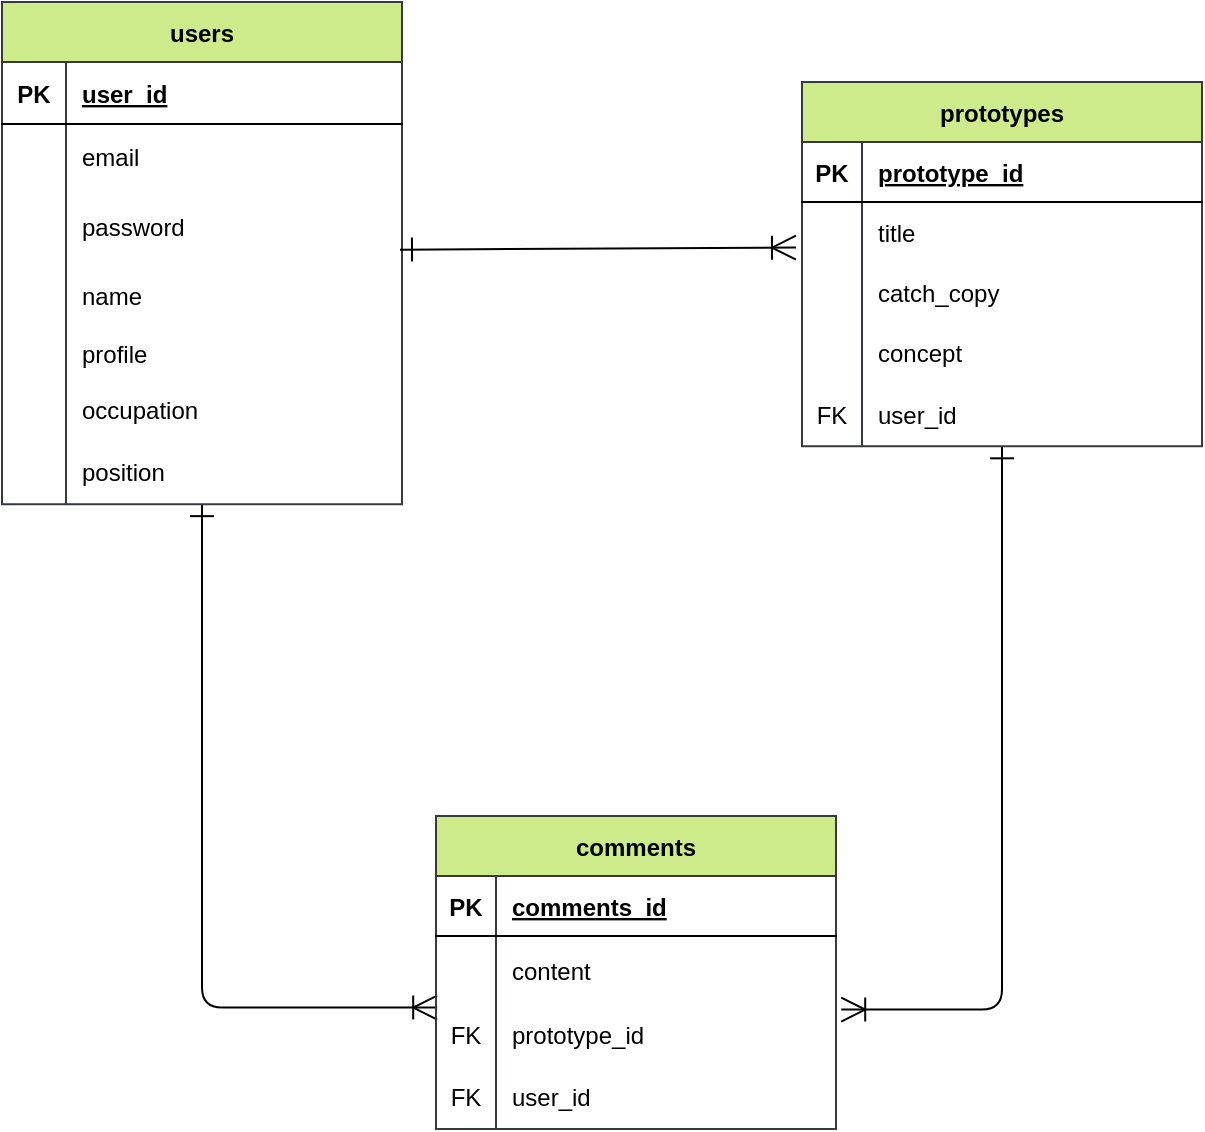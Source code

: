 <mxfile>
    <diagram id="OJw4UZy8SM1CLnh-op0F" name="ER図">
        <mxGraphModel dx="655" dy="1747" grid="0" gridSize="10" guides="1" tooltips="1" connect="1" arrows="1" fold="1" page="0" pageScale="1" pageWidth="827" pageHeight="1169" background="#FFFFFF" math="0" shadow="0">
            <root>
                <mxCell id="0"/>
                <mxCell id="1" parent="0"/>
                <mxCell id="125" style="edgeStyle=orthogonalEdgeStyle;html=1;entryX=0.003;entryY=0.06;entryDx=0;entryDy=0;entryPerimeter=0;fontColor=#000000;startArrow=ERone;startFill=0;endArrow=ERoneToMany;endFill=0;startSize=10;endSize=10;strokeColor=#000000;elbow=vertical;" parent="1" source="59" target="108" edge="1">
                    <mxGeometry relative="1" as="geometry"/>
                </mxCell>
                <mxCell id="59" value="users" style="shape=table;startSize=30;container=1;collapsible=1;childLayout=tableLayout;fixedRows=1;rowLines=0;fontStyle=1;align=center;resizeLast=1;shadow=0;labelBorderColor=none;sketch=0;strokeColor=#36393d;strokeWidth=1;fillColor=#cdeb8b;columnLines=1;resizeLastRow=0;aspect=fixed;fontColor=#000000;" parent="1" vertex="1">
                    <mxGeometry x="236" y="-431" width="200" height="251.072" as="geometry">
                        <mxRectangle x="-76" y="52" width="59" height="30" as="alternateBounds"/>
                    </mxGeometry>
                </mxCell>
                <mxCell id="60" value="" style="shape=partialRectangle;collapsible=0;dropTarget=0;pointerEvents=0;fillColor=none;top=0;left=0;bottom=1;right=0;points=[[0,0.5],[1,0.5]];portConstraint=eastwest;shadow=0;labelBorderColor=none;sketch=0;fontColor=#000000;strokeColor=#000000;strokeWidth=1;" parent="59" vertex="1">
                    <mxGeometry y="30" width="200" height="31" as="geometry"/>
                </mxCell>
                <mxCell id="61" value="PK" style="shape=partialRectangle;connectable=0;fillColor=none;top=0;left=0;bottom=0;right=0;fontStyle=1;overflow=hidden;shadow=0;labelBorderColor=none;sketch=0;fontColor=#000000;strokeColor=#000000;strokeWidth=1;" parent="60" vertex="1">
                    <mxGeometry width="32" height="31" as="geometry">
                        <mxRectangle width="32" height="31" as="alternateBounds"/>
                    </mxGeometry>
                </mxCell>
                <mxCell id="62" value="user_id" style="shape=partialRectangle;connectable=0;fillColor=none;top=0;left=0;bottom=0;right=0;align=left;spacingLeft=6;fontStyle=5;overflow=hidden;shadow=0;labelBorderColor=none;sketch=0;fontColor=#000000;strokeColor=#000000;strokeWidth=1;" parent="60" vertex="1">
                    <mxGeometry x="32" width="168" height="31" as="geometry">
                        <mxRectangle width="168" height="31" as="alternateBounds"/>
                    </mxGeometry>
                </mxCell>
                <mxCell id="63" value="" style="shape=partialRectangle;collapsible=0;dropTarget=0;pointerEvents=0;fillColor=none;top=0;left=0;bottom=0;right=0;points=[[0,0.5],[1,0.5]];portConstraint=eastwest;shadow=0;labelBorderColor=none;sketch=0;fontColor=#000000;strokeColor=#000000;strokeWidth=1;" parent="59" vertex="1">
                    <mxGeometry y="61" width="200" height="32" as="geometry"/>
                </mxCell>
                <mxCell id="64" value="" style="shape=partialRectangle;connectable=0;fillColor=none;top=0;left=0;bottom=0;right=0;editable=1;overflow=hidden;shadow=0;labelBorderColor=none;sketch=0;fontColor=#000000;strokeColor=#000000;strokeWidth=1;" parent="63" vertex="1">
                    <mxGeometry width="32" height="32" as="geometry">
                        <mxRectangle width="32" height="32" as="alternateBounds"/>
                    </mxGeometry>
                </mxCell>
                <mxCell id="65" value="email" style="shape=partialRectangle;connectable=0;fillColor=none;top=0;left=0;bottom=0;right=0;align=left;spacingLeft=6;overflow=hidden;shadow=0;labelBorderColor=none;sketch=0;fontColor=#000000;strokeColor=#000000;strokeWidth=1;" parent="63" vertex="1">
                    <mxGeometry x="32" width="168" height="32" as="geometry">
                        <mxRectangle width="168" height="32" as="alternateBounds"/>
                    </mxGeometry>
                </mxCell>
                <mxCell id="66" value="" style="shape=partialRectangle;collapsible=0;dropTarget=0;pointerEvents=0;fillColor=none;top=0;left=0;bottom=0;right=0;points=[[0,0.5],[1,0.5]];portConstraint=eastwest;shadow=0;labelBorderColor=none;sketch=0;fontColor=#000000;strokeColor=#000000;strokeWidth=1;" parent="59" vertex="1">
                    <mxGeometry y="93" width="200" height="38" as="geometry"/>
                </mxCell>
                <mxCell id="67" value="" style="shape=partialRectangle;connectable=0;fillColor=none;top=0;left=0;bottom=0;right=0;editable=1;overflow=hidden;shadow=0;labelBorderColor=none;sketch=0;fontColor=#000000;strokeColor=#000000;strokeWidth=1;" parent="66" vertex="1">
                    <mxGeometry width="32" height="38" as="geometry">
                        <mxRectangle width="32" height="38" as="alternateBounds"/>
                    </mxGeometry>
                </mxCell>
                <mxCell id="68" value="password" style="shape=partialRectangle;connectable=0;fillColor=none;top=0;left=0;bottom=0;right=0;align=left;spacingLeft=6;overflow=hidden;shadow=0;labelBorderColor=none;sketch=0;fontColor=#000000;strokeColor=#000000;strokeWidth=1;" parent="66" vertex="1">
                    <mxGeometry x="32" width="168" height="38" as="geometry">
                        <mxRectangle width="168" height="38" as="alternateBounds"/>
                    </mxGeometry>
                </mxCell>
                <mxCell id="69" value="" style="shape=partialRectangle;collapsible=0;dropTarget=0;pointerEvents=0;fillColor=none;top=0;left=0;bottom=0;right=0;points=[[0,0.5],[1,0.5]];portConstraint=eastwest;shadow=0;labelBorderColor=none;sketch=0;fontColor=#000000;strokeColor=#000000;strokeWidth=1;" parent="59" vertex="1">
                    <mxGeometry y="131" width="200" height="31" as="geometry"/>
                </mxCell>
                <mxCell id="70" value="" style="shape=partialRectangle;connectable=0;fillColor=none;top=0;left=0;bottom=0;right=0;editable=1;overflow=hidden;shadow=0;labelBorderColor=none;sketch=0;fontColor=#000000;strokeColor=#000000;strokeWidth=1;" parent="69" vertex="1">
                    <mxGeometry width="32" height="31" as="geometry">
                        <mxRectangle width="32" height="31" as="alternateBounds"/>
                    </mxGeometry>
                </mxCell>
                <mxCell id="71" value="name" style="shape=partialRectangle;connectable=0;fillColor=none;top=0;left=0;bottom=0;right=0;align=left;spacingLeft=6;overflow=hidden;shadow=0;labelBorderColor=none;sketch=0;fontColor=#000000;strokeColor=#000000;strokeWidth=1;" parent="69" vertex="1">
                    <mxGeometry x="32" width="168" height="31" as="geometry">
                        <mxRectangle width="168" height="31" as="alternateBounds"/>
                    </mxGeometry>
                </mxCell>
                <mxCell id="72" style="shape=partialRectangle;collapsible=0;dropTarget=0;pointerEvents=0;fillColor=none;top=0;left=0;bottom=0;right=0;points=[[0,0.5],[1,0.5]];portConstraint=eastwest;shadow=0;labelBorderColor=none;sketch=0;fontColor=#000000;strokeColor=#000000;strokeWidth=1;" parent="59" vertex="1">
                    <mxGeometry y="162" width="200" height="27" as="geometry"/>
                </mxCell>
                <mxCell id="73" style="shape=partialRectangle;connectable=0;fillColor=none;top=0;left=0;bottom=0;right=0;editable=1;overflow=hidden;shadow=0;labelBorderColor=none;sketch=0;fontColor=#000000;strokeColor=#000000;strokeWidth=1;" parent="72" vertex="1">
                    <mxGeometry width="32" height="27" as="geometry">
                        <mxRectangle width="32" height="27" as="alternateBounds"/>
                    </mxGeometry>
                </mxCell>
                <mxCell id="74" value="profile" style="shape=partialRectangle;connectable=0;fillColor=none;top=0;left=0;bottom=0;right=0;align=left;spacingLeft=6;overflow=hidden;shadow=0;labelBorderColor=none;sketch=0;fontColor=#000000;strokeColor=#000000;strokeWidth=1;" parent="72" vertex="1">
                    <mxGeometry x="32" width="168" height="27" as="geometry">
                        <mxRectangle width="168" height="27" as="alternateBounds"/>
                    </mxGeometry>
                </mxCell>
                <mxCell id="78" style="shape=partialRectangle;collapsible=0;dropTarget=0;pointerEvents=0;fillColor=none;top=0;left=0;bottom=0;right=0;points=[[0,0.5],[1,0.5]];portConstraint=eastwest;shadow=0;labelBorderColor=none;sketch=0;fontColor=#000000;strokeColor=#000000;strokeWidth=1;" parent="59" vertex="1">
                    <mxGeometry y="189" width="200" height="29" as="geometry"/>
                </mxCell>
                <mxCell id="79" style="shape=partialRectangle;connectable=0;fillColor=none;top=0;left=0;bottom=0;right=0;editable=1;overflow=hidden;shadow=0;labelBorderColor=none;sketch=0;fontColor=#000000;strokeColor=#000000;strokeWidth=1;" parent="78" vertex="1">
                    <mxGeometry width="32" height="29" as="geometry">
                        <mxRectangle width="32" height="29" as="alternateBounds"/>
                    </mxGeometry>
                </mxCell>
                <mxCell id="80" value="occupation" style="shape=partialRectangle;connectable=0;fillColor=none;top=0;left=0;bottom=0;right=0;align=left;spacingLeft=6;overflow=hidden;shadow=0;labelBorderColor=none;sketch=0;fontColor=#000000;strokeColor=#000000;strokeWidth=1;" parent="78" vertex="1">
                    <mxGeometry x="32" width="168" height="29" as="geometry">
                        <mxRectangle width="168" height="29" as="alternateBounds"/>
                    </mxGeometry>
                </mxCell>
                <mxCell id="75" style="shape=partialRectangle;collapsible=0;dropTarget=0;pointerEvents=0;fillColor=none;top=0;left=0;bottom=0;right=0;points=[[0,0.5],[1,0.5]];portConstraint=eastwest;shadow=0;labelBorderColor=none;sketch=0;fontColor=#000000;strokeColor=#000000;strokeWidth=1;" parent="59" vertex="1">
                    <mxGeometry y="218" width="200" height="33" as="geometry"/>
                </mxCell>
                <mxCell id="76" style="shape=partialRectangle;connectable=0;fillColor=none;top=0;left=0;bottom=0;right=0;editable=1;overflow=hidden;shadow=0;labelBorderColor=none;sketch=0;fontColor=#000000;strokeColor=#000000;strokeWidth=1;" parent="75" vertex="1">
                    <mxGeometry width="32" height="33" as="geometry">
                        <mxRectangle width="32" height="33" as="alternateBounds"/>
                    </mxGeometry>
                </mxCell>
                <mxCell id="77" value="position" style="shape=partialRectangle;connectable=0;fillColor=none;top=0;left=0;bottom=0;right=0;align=left;spacingLeft=6;overflow=hidden;shadow=0;labelBorderColor=none;sketch=0;fontColor=#000000;strokeColor=#000000;strokeWidth=1;" parent="75" vertex="1">
                    <mxGeometry x="32" width="168" height="33" as="geometry">
                        <mxRectangle width="168" height="33" as="alternateBounds"/>
                    </mxGeometry>
                </mxCell>
                <mxCell id="120" style="edgeStyle=orthogonalEdgeStyle;html=1;entryX=1.013;entryY=1.082;entryDx=0;entryDy=0;entryPerimeter=0;fontColor=#000000;startArrow=ERone;startFill=0;endArrow=ERoneToMany;endFill=0;startSize=10;endSize=10;strokeColor=#000000;elbow=vertical;" parent="1" source="82" target="105" edge="1">
                    <mxGeometry relative="1" as="geometry"/>
                </mxCell>
                <mxCell id="82" value="prototypes" style="shape=table;startSize=30;container=1;collapsible=1;childLayout=tableLayout;fixedRows=1;rowLines=0;fontStyle=1;align=center;resizeLast=1;shadow=0;labelBorderColor=none;sketch=0;strokeColor=#36393d;strokeWidth=1;fillColor=#cdeb8b;resizeLastRow=1;aspect=fixed;fontColor=#000000;" parent="1" vertex="1">
                    <mxGeometry x="636" y="-391" width="200" height="182.153" as="geometry"/>
                </mxCell>
                <mxCell id="83" value="" style="shape=partialRectangle;collapsible=0;dropTarget=0;pointerEvents=0;fillColor=none;top=0;left=0;bottom=1;right=0;points=[[0,0.5],[1,0.5]];portConstraint=eastwest;shadow=0;labelBorderColor=none;sketch=0;fontColor=#000000;strokeColor=#000000;strokeWidth=1;" parent="82" vertex="1">
                    <mxGeometry y="30" width="200" height="30" as="geometry"/>
                </mxCell>
                <mxCell id="84" value="PK" style="shape=partialRectangle;connectable=0;fillColor=none;top=0;left=0;bottom=0;right=0;fontStyle=1;overflow=hidden;shadow=0;labelBorderColor=none;sketch=0;fontColor=#000000;strokeColor=#000000;strokeWidth=1;" parent="83" vertex="1">
                    <mxGeometry width="30" height="30" as="geometry">
                        <mxRectangle width="30" height="30" as="alternateBounds"/>
                    </mxGeometry>
                </mxCell>
                <mxCell id="85" value="prototype_id" style="shape=partialRectangle;connectable=0;fillColor=none;top=0;left=0;bottom=0;right=0;align=left;spacingLeft=6;fontStyle=5;overflow=hidden;shadow=0;labelBorderColor=none;sketch=0;fontColor=#000000;strokeColor=#000000;strokeWidth=1;" parent="83" vertex="1">
                    <mxGeometry x="30" width="170" height="30" as="geometry">
                        <mxRectangle width="170" height="30" as="alternateBounds"/>
                    </mxGeometry>
                </mxCell>
                <mxCell id="86" value="" style="shape=partialRectangle;collapsible=0;dropTarget=0;pointerEvents=0;fillColor=none;top=0;left=0;bottom=0;right=0;points=[[0,0.5],[1,0.5]];portConstraint=eastwest;shadow=0;labelBorderColor=none;sketch=0;fontColor=#000000;strokeColor=#000000;strokeWidth=1;" parent="82" vertex="1">
                    <mxGeometry y="60" width="200" height="30" as="geometry"/>
                </mxCell>
                <mxCell id="87" value="" style="shape=partialRectangle;connectable=0;fillColor=none;top=0;left=0;bottom=0;right=0;editable=1;overflow=hidden;shadow=0;labelBorderColor=none;sketch=0;fontColor=#000000;strokeColor=#000000;strokeWidth=1;" parent="86" vertex="1">
                    <mxGeometry width="30" height="30" as="geometry">
                        <mxRectangle width="30" height="30" as="alternateBounds"/>
                    </mxGeometry>
                </mxCell>
                <mxCell id="88" value="title" style="shape=partialRectangle;connectable=0;fillColor=none;top=0;left=0;bottom=0;right=0;align=left;spacingLeft=6;overflow=hidden;shadow=0;labelBorderColor=none;sketch=0;fontColor=#000000;strokeColor=#000000;strokeWidth=1;" parent="86" vertex="1">
                    <mxGeometry x="30" width="170" height="30" as="geometry">
                        <mxRectangle width="170" height="30" as="alternateBounds"/>
                    </mxGeometry>
                </mxCell>
                <mxCell id="89" value="" style="shape=partialRectangle;collapsible=0;dropTarget=0;pointerEvents=0;fillColor=none;top=0;left=0;bottom=0;right=0;points=[[0,0.5],[1,0.5]];portConstraint=eastwest;shadow=0;labelBorderColor=none;sketch=0;fontColor=#000000;strokeColor=#000000;strokeWidth=1;" parent="82" vertex="1">
                    <mxGeometry y="90" width="200" height="30" as="geometry"/>
                </mxCell>
                <mxCell id="90" value="" style="shape=partialRectangle;connectable=0;fillColor=none;top=0;left=0;bottom=0;right=0;editable=1;overflow=hidden;shadow=0;labelBorderColor=none;sketch=0;fontColor=#000000;strokeColor=#000000;strokeWidth=1;" parent="89" vertex="1">
                    <mxGeometry width="30" height="30" as="geometry">
                        <mxRectangle width="30" height="30" as="alternateBounds"/>
                    </mxGeometry>
                </mxCell>
                <mxCell id="91" value="catch_copy" style="shape=partialRectangle;connectable=0;fillColor=none;top=0;left=0;bottom=0;right=0;align=left;spacingLeft=6;overflow=hidden;shadow=0;labelBorderColor=none;sketch=0;fontColor=#000000;strokeColor=#000000;strokeWidth=1;" parent="89" vertex="1">
                    <mxGeometry x="30" width="170" height="30" as="geometry">
                        <mxRectangle width="170" height="30" as="alternateBounds"/>
                    </mxGeometry>
                </mxCell>
                <mxCell id="92" value="" style="shape=partialRectangle;collapsible=0;dropTarget=0;pointerEvents=0;fillColor=none;top=0;left=0;bottom=0;right=0;points=[[0,0.5],[1,0.5]];portConstraint=eastwest;shadow=0;labelBorderColor=none;sketch=0;fontColor=#000000;strokeColor=#000000;strokeWidth=1;" parent="82" vertex="1">
                    <mxGeometry y="120" width="200" height="30" as="geometry"/>
                </mxCell>
                <mxCell id="93" value="" style="shape=partialRectangle;connectable=0;fillColor=none;top=0;left=0;bottom=0;right=0;editable=1;overflow=hidden;shadow=0;labelBorderColor=none;sketch=0;fontColor=#000000;strokeColor=#000000;strokeWidth=1;" parent="92" vertex="1">
                    <mxGeometry width="30" height="30" as="geometry">
                        <mxRectangle width="30" height="30" as="alternateBounds"/>
                    </mxGeometry>
                </mxCell>
                <mxCell id="94" value="concept" style="shape=partialRectangle;connectable=0;fillColor=none;top=0;left=0;bottom=0;right=0;align=left;spacingLeft=6;overflow=hidden;shadow=0;labelBorderColor=none;sketch=0;fontColor=#000000;strokeColor=#000000;strokeWidth=1;" parent="92" vertex="1">
                    <mxGeometry x="30" width="170" height="30" as="geometry">
                        <mxRectangle width="170" height="30" as="alternateBounds"/>
                    </mxGeometry>
                </mxCell>
                <mxCell id="98" style="shape=partialRectangle;collapsible=0;dropTarget=0;pointerEvents=0;fillColor=none;top=0;left=0;bottom=0;right=0;points=[[0,0.5],[1,0.5]];portConstraint=eastwest;shadow=0;labelBorderColor=none;sketch=0;fontColor=#000000;strokeColor=#000000;strokeWidth=1;" parent="82" vertex="1">
                    <mxGeometry y="150" width="200" height="32" as="geometry"/>
                </mxCell>
                <mxCell id="99" value="FK" style="shape=partialRectangle;connectable=0;fillColor=none;top=0;left=0;bottom=0;right=0;editable=1;overflow=hidden;shadow=0;labelBorderColor=none;sketch=0;fontColor=#000000;strokeColor=#000000;strokeWidth=1;" parent="98" vertex="1">
                    <mxGeometry width="30" height="32" as="geometry">
                        <mxRectangle width="30" height="32" as="alternateBounds"/>
                    </mxGeometry>
                </mxCell>
                <mxCell id="100" value="user_id" style="shape=partialRectangle;connectable=0;fillColor=none;top=0;left=0;bottom=0;right=0;align=left;spacingLeft=6;overflow=hidden;shadow=0;labelBorderColor=none;sketch=0;fontColor=#000000;strokeColor=#000000;strokeWidth=1;" parent="98" vertex="1">
                    <mxGeometry x="30" width="170" height="32" as="geometry">
                        <mxRectangle width="170" height="32" as="alternateBounds"/>
                    </mxGeometry>
                </mxCell>
                <mxCell id="101" value="comments" style="shape=table;startSize=30;container=1;collapsible=1;childLayout=tableLayout;fixedRows=1;rowLines=0;fontStyle=1;align=center;resizeLast=1;shadow=0;labelBorderColor=none;sketch=0;strokeColor=#36393d;strokeWidth=1;fillColor=#cdeb8b;resizeLastRow=1;fontColor=#000000;" parent="1" vertex="1">
                    <mxGeometry x="453" y="-24" width="200" height="156.459" as="geometry"/>
                </mxCell>
                <mxCell id="102" value="" style="shape=partialRectangle;collapsible=0;dropTarget=0;pointerEvents=0;fillColor=none;top=0;left=0;bottom=1;right=0;points=[[0,0.5],[1,0.5]];portConstraint=eastwest;shadow=0;labelBorderColor=none;sketch=0;fontColor=#000000;strokeColor=#000000;strokeWidth=1;" parent="101" vertex="1">
                    <mxGeometry y="30" width="200" height="30" as="geometry"/>
                </mxCell>
                <mxCell id="103" value="PK" style="shape=partialRectangle;connectable=0;fillColor=none;top=0;left=0;bottom=0;right=0;fontStyle=1;overflow=hidden;shadow=0;labelBorderColor=none;sketch=0;fontColor=#000000;strokeColor=#000000;strokeWidth=1;" parent="102" vertex="1">
                    <mxGeometry width="30" height="30" as="geometry">
                        <mxRectangle width="30" height="30" as="alternateBounds"/>
                    </mxGeometry>
                </mxCell>
                <mxCell id="104" value="comments_id" style="shape=partialRectangle;connectable=0;fillColor=none;top=0;left=0;bottom=0;right=0;align=left;spacingLeft=6;fontStyle=5;overflow=hidden;shadow=0;labelBorderColor=none;sketch=0;fontColor=#000000;strokeColor=#000000;strokeWidth=1;" parent="102" vertex="1">
                    <mxGeometry x="30" width="170" height="30" as="geometry">
                        <mxRectangle width="170" height="30" as="alternateBounds"/>
                    </mxGeometry>
                </mxCell>
                <mxCell id="105" value="" style="shape=partialRectangle;collapsible=0;dropTarget=0;pointerEvents=0;fillColor=none;top=0;left=0;bottom=0;right=0;points=[[0,0.5],[1,0.5]];portConstraint=eastwest;shadow=0;labelBorderColor=none;sketch=0;fontColor=#000000;strokeColor=#000000;strokeWidth=1;" parent="101" vertex="1">
                    <mxGeometry y="60" width="200" height="34" as="geometry"/>
                </mxCell>
                <mxCell id="106" value="" style="shape=partialRectangle;connectable=0;fillColor=none;top=0;left=0;bottom=0;right=0;editable=1;overflow=hidden;shadow=0;labelBorderColor=none;sketch=0;fontColor=#000000;strokeColor=#000000;strokeWidth=1;" parent="105" vertex="1">
                    <mxGeometry width="30" height="34" as="geometry">
                        <mxRectangle width="30" height="34" as="alternateBounds"/>
                    </mxGeometry>
                </mxCell>
                <mxCell id="107" value="content" style="shape=partialRectangle;connectable=0;fillColor=none;top=0;left=0;bottom=0;right=0;align=left;spacingLeft=6;overflow=hidden;shadow=0;labelBorderColor=none;sketch=0;fontColor=#000000;strokeColor=#000000;strokeWidth=1;" parent="105" vertex="1">
                    <mxGeometry x="30" width="170" height="34" as="geometry">
                        <mxRectangle width="170" height="34" as="alternateBounds"/>
                    </mxGeometry>
                </mxCell>
                <mxCell id="108" value="" style="shape=partialRectangle;collapsible=0;dropTarget=0;pointerEvents=0;fillColor=none;top=0;left=0;bottom=0;right=0;points=[[0,0.5],[1,0.5]];portConstraint=eastwest;shadow=0;labelBorderColor=none;sketch=0;fontColor=#000000;strokeColor=#000000;strokeWidth=1;" parent="101" vertex="1">
                    <mxGeometry y="94" width="200" height="30" as="geometry"/>
                </mxCell>
                <mxCell id="109" value="FK" style="shape=partialRectangle;connectable=0;fillColor=none;top=0;left=0;bottom=0;right=0;editable=1;overflow=hidden;shadow=0;labelBorderColor=none;sketch=0;fontColor=#000000;strokeColor=#000000;strokeWidth=1;" parent="108" vertex="1">
                    <mxGeometry width="30" height="30" as="geometry">
                        <mxRectangle width="30" height="30" as="alternateBounds"/>
                    </mxGeometry>
                </mxCell>
                <mxCell id="110" value="prototype_id" style="shape=partialRectangle;connectable=0;fillColor=none;top=0;left=0;bottom=0;right=0;align=left;spacingLeft=6;overflow=hidden;shadow=0;labelBorderColor=none;sketch=0;fontColor=#000000;strokeColor=#000000;strokeWidth=1;" parent="108" vertex="1">
                    <mxGeometry x="30" width="170" height="30" as="geometry">
                        <mxRectangle width="170" height="30" as="alternateBounds"/>
                    </mxGeometry>
                </mxCell>
                <mxCell id="111" value="" style="shape=partialRectangle;collapsible=0;dropTarget=0;pointerEvents=0;fillColor=none;top=0;left=0;bottom=0;right=0;points=[[0,0.5],[1,0.5]];portConstraint=eastwest;shadow=0;labelBorderColor=none;sketch=0;fontColor=#000000;strokeColor=#000000;strokeWidth=1;" parent="101" vertex="1">
                    <mxGeometry y="124" width="200" height="32" as="geometry"/>
                </mxCell>
                <mxCell id="112" value="FK" style="shape=partialRectangle;connectable=0;fillColor=none;top=0;left=0;bottom=0;right=0;editable=1;overflow=hidden;shadow=0;labelBorderColor=none;sketch=0;fontColor=#000000;strokeColor=#000000;strokeWidth=1;" parent="111" vertex="1">
                    <mxGeometry width="30" height="32" as="geometry">
                        <mxRectangle width="30" height="32" as="alternateBounds"/>
                    </mxGeometry>
                </mxCell>
                <mxCell id="113" value="user_id" style="shape=partialRectangle;connectable=0;fillColor=none;top=0;left=0;bottom=0;right=0;align=left;spacingLeft=6;overflow=hidden;shadow=0;labelBorderColor=none;sketch=0;fontColor=#000000;strokeColor=#000000;strokeWidth=1;" parent="111" vertex="1">
                    <mxGeometry x="30" width="170" height="32" as="geometry">
                        <mxRectangle width="170" height="32" as="alternateBounds"/>
                    </mxGeometry>
                </mxCell>
                <mxCell id="114" style="edgeStyle=none;html=1;entryX=-0.015;entryY=0.76;entryDx=0;entryDy=0;entryPerimeter=0;fontColor=#000000;strokeColor=#000000;startArrow=ERone;startFill=0;endArrow=ERoneToMany;endFill=0;endSize=10;startSize=10;exitX=0.995;exitY=0.811;exitDx=0;exitDy=0;exitPerimeter=0;" parent="1" source="66" target="86" edge="1">
                    <mxGeometry relative="1" as="geometry">
                        <mxPoint x="448" y="-308" as="sourcePoint"/>
                    </mxGeometry>
                </mxCell>
            </root>
        </mxGraphModel>
    </diagram>
    <diagram id="7NYzCgYP6-TD_5RuV0Hc" name="画面遷移図">
        <mxGraphModel dx="921" dy="947" grid="0" gridSize="10" guides="1" tooltips="1" connect="1" arrows="1" fold="1" page="1" pageScale="1" pageWidth="827" pageHeight="1169" background="#ffffff" math="0" shadow="0">
            <root>
                <mxCell id="bqP4a8UFSRivYyTzKFnq-0"/>
                <mxCell id="bqP4a8UFSRivYyTzKFnq-1" parent="bqP4a8UFSRivYyTzKFnq-0"/>
                <mxCell id="VMmoe_aIz0CHsyzchUfE-4" style="edgeStyle=none;html=1;exitX=1.017;exitY=0.643;exitDx=0;exitDy=0;exitPerimeter=0;strokeColor=#666666;fillColor=#f5f5f5;" parent="bqP4a8UFSRivYyTzKFnq-1" source="VMmoe_aIz0CHsyzchUfE-0" edge="1">
                    <mxGeometry relative="1" as="geometry">
                        <mxPoint x="240" y="159" as="targetPoint"/>
                        <Array as="points"/>
                    </mxGeometry>
                </mxCell>
                <mxCell id="VMmoe_aIz0CHsyzchUfE-0" value="ヘッダー" style="rounded=0;whiteSpace=wrap;html=1;strokeColor=#666666;fillColor=#f5f5f5;fontColor=#333333;" parent="bqP4a8UFSRivYyTzKFnq-1" vertex="1">
                    <mxGeometry x="40" y="120" width="120" height="60" as="geometry"/>
                </mxCell>
                <mxCell id="VMmoe_aIz0CHsyzchUfE-9" value="ログアウト" style="rounded=0;whiteSpace=wrap;html=1;strokeColor=#666666;fillColor=#f5f5f5;fontColor=#333333;" parent="bqP4a8UFSRivYyTzKFnq-1" vertex="1">
                    <mxGeometry x="240" y="120" width="120" height="60" as="geometry"/>
                </mxCell>
                <mxCell id="VMmoe_aIz0CHsyzchUfE-10" value="" style="edgeStyle=segmentEdgeStyle;endArrow=classic;html=1;entryX=0;entryY=0.5;entryDx=0;entryDy=0;strokeColor=#666666;fillColor=#f5f5f5;" parent="bqP4a8UFSRivYyTzKFnq-1" target="VMmoe_aIz0CHsyzchUfE-11" edge="1">
                    <mxGeometry width="50" height="50" relative="1" as="geometry">
                        <mxPoint x="200" y="160" as="sourcePoint"/>
                        <mxPoint x="240" y="250" as="targetPoint"/>
                        <Array as="points">
                            <mxPoint x="200" y="240"/>
                        </Array>
                    </mxGeometry>
                </mxCell>
                <mxCell id="VMmoe_aIz0CHsyzchUfE-11" value="新規投稿" style="rounded=0;whiteSpace=wrap;html=1;strokeColor=#666666;fillColor=#f5f5f5;fontColor=#333333;" parent="bqP4a8UFSRivYyTzKFnq-1" vertex="1">
                    <mxGeometry x="240" y="210" width="120" height="60" as="geometry"/>
                </mxCell>
                <mxCell id="VMmoe_aIz0CHsyzchUfE-12" value="ログアウトユーザー" style="shape=partialRectangle;whiteSpace=wrap;html=1;top=0;left=0;fillColor=none;strokeColor=#666666;fontColor=#333333;strokeWidth=2;fontStyle=1" parent="bqP4a8UFSRivYyTzKFnq-1" vertex="1">
                    <mxGeometry x="440" y="40" width="120" height="40" as="geometry"/>
                </mxCell>
                <mxCell id="VMmoe_aIz0CHsyzchUfE-17" value="ログインユーザー" style="shape=partialRectangle;whiteSpace=wrap;html=1;top=0;left=0;fillColor=none;strokeColor=#666666;fontColor=#333333;strokeWidth=2;fontStyle=1" parent="bqP4a8UFSRivYyTzKFnq-1" vertex="1">
                    <mxGeometry x="40" y="40" width="120" height="40" as="geometry"/>
                </mxCell>
                <mxCell id="VMmoe_aIz0CHsyzchUfE-19" style="edgeStyle=none;html=1;strokeColor=#666666;fillColor=#f5f5f5;" parent="bqP4a8UFSRivYyTzKFnq-1" edge="1">
                    <mxGeometry relative="1" as="geometry">
                        <mxPoint x="640" y="160" as="targetPoint"/>
                        <mxPoint x="560" y="160" as="sourcePoint"/>
                        <Array as="points">
                            <mxPoint x="590" y="160"/>
                        </Array>
                    </mxGeometry>
                </mxCell>
                <mxCell id="VMmoe_aIz0CHsyzchUfE-18" value="ヘッダー" style="rounded=0;whiteSpace=wrap;html=1;strokeColor=#666666;fillColor=#f5f5f5;fontColor=#333333;" parent="bqP4a8UFSRivYyTzKFnq-1" vertex="1">
                    <mxGeometry x="440" y="120" width="120" height="60" as="geometry"/>
                </mxCell>
                <mxCell id="VMmoe_aIz0CHsyzchUfE-20" value="ログイン" style="rounded=0;whiteSpace=wrap;html=1;strokeColor=#666666;fillColor=#f5f5f5;fontColor=#333333;" parent="bqP4a8UFSRivYyTzKFnq-1" vertex="1">
                    <mxGeometry x="640" y="120" width="120" height="60" as="geometry"/>
                </mxCell>
                <mxCell id="VMmoe_aIz0CHsyzchUfE-21" value="" style="edgeStyle=segmentEdgeStyle;endArrow=classic;html=1;entryX=0;entryY=0.5;entryDx=0;entryDy=0;strokeColor=#666666;fillColor=#f5f5f5;" parent="bqP4a8UFSRivYyTzKFnq-1" edge="1">
                    <mxGeometry width="50" height="50" relative="1" as="geometry">
                        <mxPoint x="600" y="160" as="sourcePoint"/>
                        <mxPoint x="640" y="240" as="targetPoint"/>
                        <Array as="points">
                            <mxPoint x="600" y="240"/>
                        </Array>
                    </mxGeometry>
                </mxCell>
                <mxCell id="VMmoe_aIz0CHsyzchUfE-22" value="新規登録" style="rounded=0;whiteSpace=wrap;html=1;strokeColor=#666666;fillColor=#f5f5f5;fontColor=#333333;" parent="bqP4a8UFSRivYyTzKFnq-1" vertex="1">
                    <mxGeometry x="640" y="210" width="120" height="60" as="geometry"/>
                </mxCell>
                <mxCell id="VMmoe_aIz0CHsyzchUfE-23" value="TOPページ&lt;br&gt;&lt;br&gt;&lt;div style=&quot;text-align: left&quot;&gt;&lt;span&gt;・prototype一覧&lt;/span&gt;&lt;/div&gt;" style="whiteSpace=wrap;html=1;strokeColor=#666666;fillColor=#f5f5f5;fontColor=#333333;" parent="bqP4a8UFSRivYyTzKFnq-1" vertex="1">
                    <mxGeometry x="40" y="320" width="120" height="70" as="geometry"/>
                </mxCell>
                <mxCell id="VMmoe_aIz0CHsyzchUfE-24" style="edgeStyle=none;html=1;exitX=1.017;exitY=0.643;exitDx=0;exitDy=0;exitPerimeter=0;strokeColor=#666666;fillColor=#f5f5f5;" parent="bqP4a8UFSRivYyTzKFnq-1" edge="1">
                    <mxGeometry relative="1" as="geometry">
                        <mxPoint x="240" y="360.42" as="targetPoint"/>
                        <mxPoint x="162.04" y="360.0" as="sourcePoint"/>
                        <Array as="points"/>
                    </mxGeometry>
                </mxCell>
                <mxCell id="VMmoe_aIz0CHsyzchUfE-25" value="マイページ&lt;br&gt;&lt;br&gt;&lt;div style=&quot;text-align: left&quot;&gt;&lt;span&gt;・ユーザー情報&lt;/span&gt;&lt;/div&gt;&lt;div style=&quot;text-align: left&quot;&gt;&lt;span&gt;・prototype一覧&lt;/span&gt;&lt;/div&gt;" style="rounded=0;whiteSpace=wrap;html=1;strokeColor=#666666;fillColor=#f5f5f5;fontColor=#333333;" parent="bqP4a8UFSRivYyTzKFnq-1" vertex="1">
                    <mxGeometry x="240" y="320" width="120" height="80" as="geometry"/>
                </mxCell>
                <mxCell id="VMmoe_aIz0CHsyzchUfE-26" value="" style="edgeStyle=segmentEdgeStyle;endArrow=classic;html=1;strokeColor=#666666;fillColor=#f5f5f5;" parent="bqP4a8UFSRivYyTzKFnq-1" edge="1">
                    <mxGeometry width="50" height="50" relative="1" as="geometry">
                        <mxPoint x="200" y="360" as="sourcePoint"/>
                        <mxPoint x="240" y="470" as="targetPoint"/>
                        <Array as="points">
                            <mxPoint x="200" y="470"/>
                        </Array>
                    </mxGeometry>
                </mxCell>
                <mxCell id="VMmoe_aIz0CHsyzchUfE-27" value="prototype詳細&lt;br&gt;&lt;br&gt;&lt;div style=&quot;text-align: left&quot;&gt;&lt;span&gt;・コメント&lt;/span&gt;&lt;/div&gt;" style="rounded=0;whiteSpace=wrap;html=1;strokeColor=#666666;fillColor=#f5f5f5;fontColor=#333333;" parent="bqP4a8UFSRivYyTzKFnq-1" vertex="1">
                    <mxGeometry x="240" y="440" width="120" height="60" as="geometry"/>
                </mxCell>
                <mxCell id="VMmoe_aIz0CHsyzchUfE-28" value="TOPページ&lt;br&gt;&lt;br&gt;&lt;div style=&quot;text-align: left&quot;&gt;&lt;span&gt;・prototype一覧&lt;/span&gt;&lt;/div&gt;" style="whiteSpace=wrap;html=1;strokeColor=#666666;fillColor=#f5f5f5;fontColor=#333333;" parent="bqP4a8UFSRivYyTzKFnq-1" vertex="1">
                    <mxGeometry x="440" y="320" width="120" height="70" as="geometry"/>
                </mxCell>
                <mxCell id="VMmoe_aIz0CHsyzchUfE-29" style="edgeStyle=none;html=1;exitX=1.017;exitY=0.643;exitDx=0;exitDy=0;exitPerimeter=0;strokeColor=#666666;fillColor=#f5f5f5;" parent="bqP4a8UFSRivYyTzKFnq-1" edge="1">
                    <mxGeometry relative="1" as="geometry">
                        <mxPoint x="640" y="360.42" as="targetPoint"/>
                        <mxPoint x="562.04" y="360" as="sourcePoint"/>
                        <Array as="points"/>
                    </mxGeometry>
                </mxCell>
                <mxCell id="VMmoe_aIz0CHsyzchUfE-32" value="prototype詳細&lt;br&gt;" style="rounded=0;whiteSpace=wrap;html=1;strokeColor=#666666;fillColor=#f5f5f5;fontColor=#333333;" parent="bqP4a8UFSRivYyTzKFnq-1" vertex="1">
                    <mxGeometry x="640" y="320" width="120" height="60" as="geometry"/>
                </mxCell>
                <mxCell id="VMmoe_aIz0CHsyzchUfE-33" value="" style="endArrow=none;dashed=1;html=1;strokeColor=#000000;" parent="bqP4a8UFSRivYyTzKFnq-1" edge="1">
                    <mxGeometry width="50" height="50" relative="1" as="geometry">
                        <mxPoint x="400" y="560" as="sourcePoint"/>
                        <mxPoint x="400" y="20" as="targetPoint"/>
                    </mxGeometry>
                </mxCell>
            </root>
        </mxGraphModel>
    </diagram>
</mxfile>